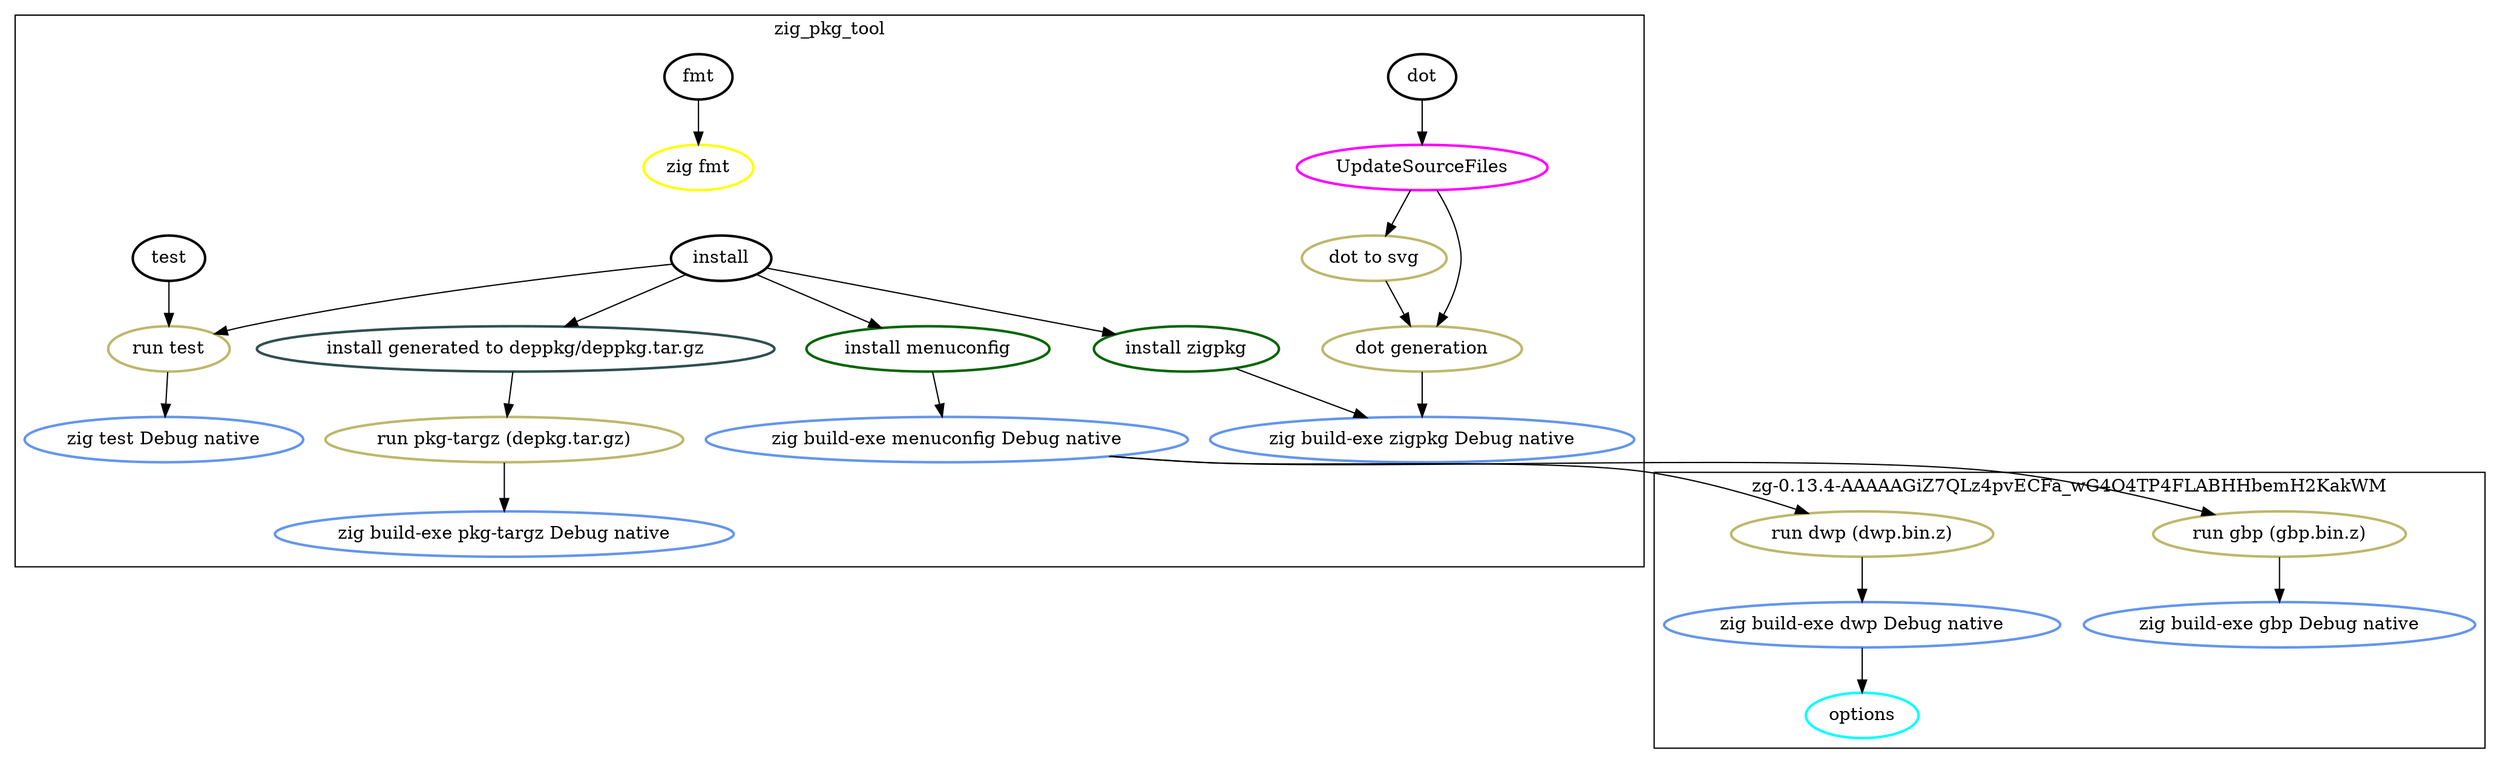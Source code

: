 digraph {
"N0" [label="install", style="bold", color="#000000", group="G0", tooltip="zig_pkg_tool"]
"N0" -> "N1"
"N0" -> "N2"
"N0" -> "N3"
"N0" -> "N4"
"N1" [label="install menuconfig", style="bold", color="#006400", group="G0", tooltip="zig_pkg_tool"]
"N1" -> "N5"
"N5" [label="zig build-exe menuconfig Debug native", style="bold", color="#6495ed", group="G0", tooltip="zig_pkg_tool"]
"N5" -> "N6"
"N5" -> "N7"
"N6" [label="run gbp (gbp.bin.z)", style="bold", color="#bdb76b", group="G1", tooltip="zg-0.13.4-AAAAAGiZ7QLz4pvECFa_wG4O4TP4FLABHHbemH2KakWM"]
"N6" -> "N8"
"N8" [label="zig build-exe gbp Debug native", style="bold", color="#6495ed", group="G1", tooltip="zg-0.13.4-AAAAAGiZ7QLz4pvECFa_wG4O4TP4FLABHHbemH2KakWM"]
"N7" [label="run dwp (dwp.bin.z)", style="bold", color="#bdb76b", group="G1", tooltip="zg-0.13.4-AAAAAGiZ7QLz4pvECFa_wG4O4TP4FLABHHbemH2KakWM"]
"N7" -> "N9"
"N9" [label="zig build-exe dwp Debug native", style="bold", color="#6495ed", group="G1", tooltip="zg-0.13.4-AAAAAGiZ7QLz4pvECFa_wG4O4TP4FLABHHbemH2KakWM"]
"N9" -> "N10"
"N10" [label="options", style="bold", color="#00ffff", group="G1", tooltip="zg-0.13.4-AAAAAGiZ7QLz4pvECFa_wG4O4TP4FLABHHbemH2KakWM"]
"N2" [label="install generated to deppkg/deppkg.tar.gz", style="bold", color="#2f4f4f", group="G0", tooltip="zig_pkg_tool"]
"N2" -> "N11"
"N11" [label="run pkg-targz (depkg.tar.gz)", style="bold", color="#bdb76b", group="G0", tooltip="zig_pkg_tool"]
"N11" -> "N12"
"N12" [label="zig build-exe pkg-targz Debug native", style="bold", color="#6495ed", group="G0", tooltip="zig_pkg_tool"]
"N3" [label="install zigpkg", style="bold", color="#006400", group="G0", tooltip="zig_pkg_tool"]
"N3" -> "N13"
"N13" [label="zig build-exe zigpkg Debug native", style="bold", color="#6495ed", group="G0", tooltip="zig_pkg_tool"]
"N4" [label="run test", style="bold", color="#bdb76b", group="G0", tooltip="zig_pkg_tool"]
"N4" -> "N14"
"N14" [label="zig test Debug native", style="bold", color="#6495ed", group="G0", tooltip="zig_pkg_tool"]
"N15" [label="dot", style="bold", color="#000000", group="G0", tooltip="zig_pkg_tool"]
"N15" -> "N16"
"N16" [label="UpdateSourceFiles", style="bold", color="#ff00ff", group="G0", tooltip="zig_pkg_tool"]
"N16" -> "N17"
"N16" -> "N18"
"N17" [label="dot generation", style="bold", color="#bdb76b", group="G0", tooltip="zig_pkg_tool"]
"N17" -> "N13"
"N18" [label="dot to svg", style="bold", color="#bdb76b", group="G0", tooltip="zig_pkg_tool"]
"N18" -> "N17"
"N19" [label="test", style="bold", color="#000000", group="G0", tooltip="zig_pkg_tool"]
"N19" -> "N4"
"N20" [label="fmt", style="bold", color="#000000", group="G0", tooltip="zig_pkg_tool"]
"N20" -> "N21"
"N21" [label="zig fmt", style="bold", color="#ffff00", group="G0", tooltip="zig_pkg_tool"]
subgraph cluster_0 {
  cluster = true
  label = "zig_pkg_tool"
  "N0"
  "N1"
  "N5"
  "N2"
  "N11"
  "N12"
  "N3"
  "N13"
  "N4"
  "N14"
}
subgraph cluster_1 {
  cluster = true
  label = "zg-0.13.4-AAAAAGiZ7QLz4pvECFa_wG4O4TP4FLABHHbemH2KakWM"
  "N6"
  "N8"
  "N7"
  "N9"
  "N10"
}
subgraph cluster_0 {
  cluster = true
  label = "zig_pkg_tool"
  "N15"
  "N16"
  "N17"
  "N13"
  "N18"
  "N17"
  "N13"
}
subgraph cluster_1 {
  cluster = true
  label = "zg-0.13.4-AAAAAGiZ7QLz4pvECFa_wG4O4TP4FLABHHbemH2KakWM"
}
subgraph cluster_0 {
  cluster = true
  label = "zig_pkg_tool"
  "N19"
  "N4"
  "N14"
}
subgraph cluster_1 {
  cluster = true
  label = "zg-0.13.4-AAAAAGiZ7QLz4pvECFa_wG4O4TP4FLABHHbemH2KakWM"
}
subgraph cluster_0 {
  cluster = true
  label = "zig_pkg_tool"
  "N20"
  "N21"
}
subgraph cluster_1 {
  cluster = true
  label = "zg-0.13.4-AAAAAGiZ7QLz4pvECFa_wG4O4TP4FLABHHbemH2KakWM"
}
}
